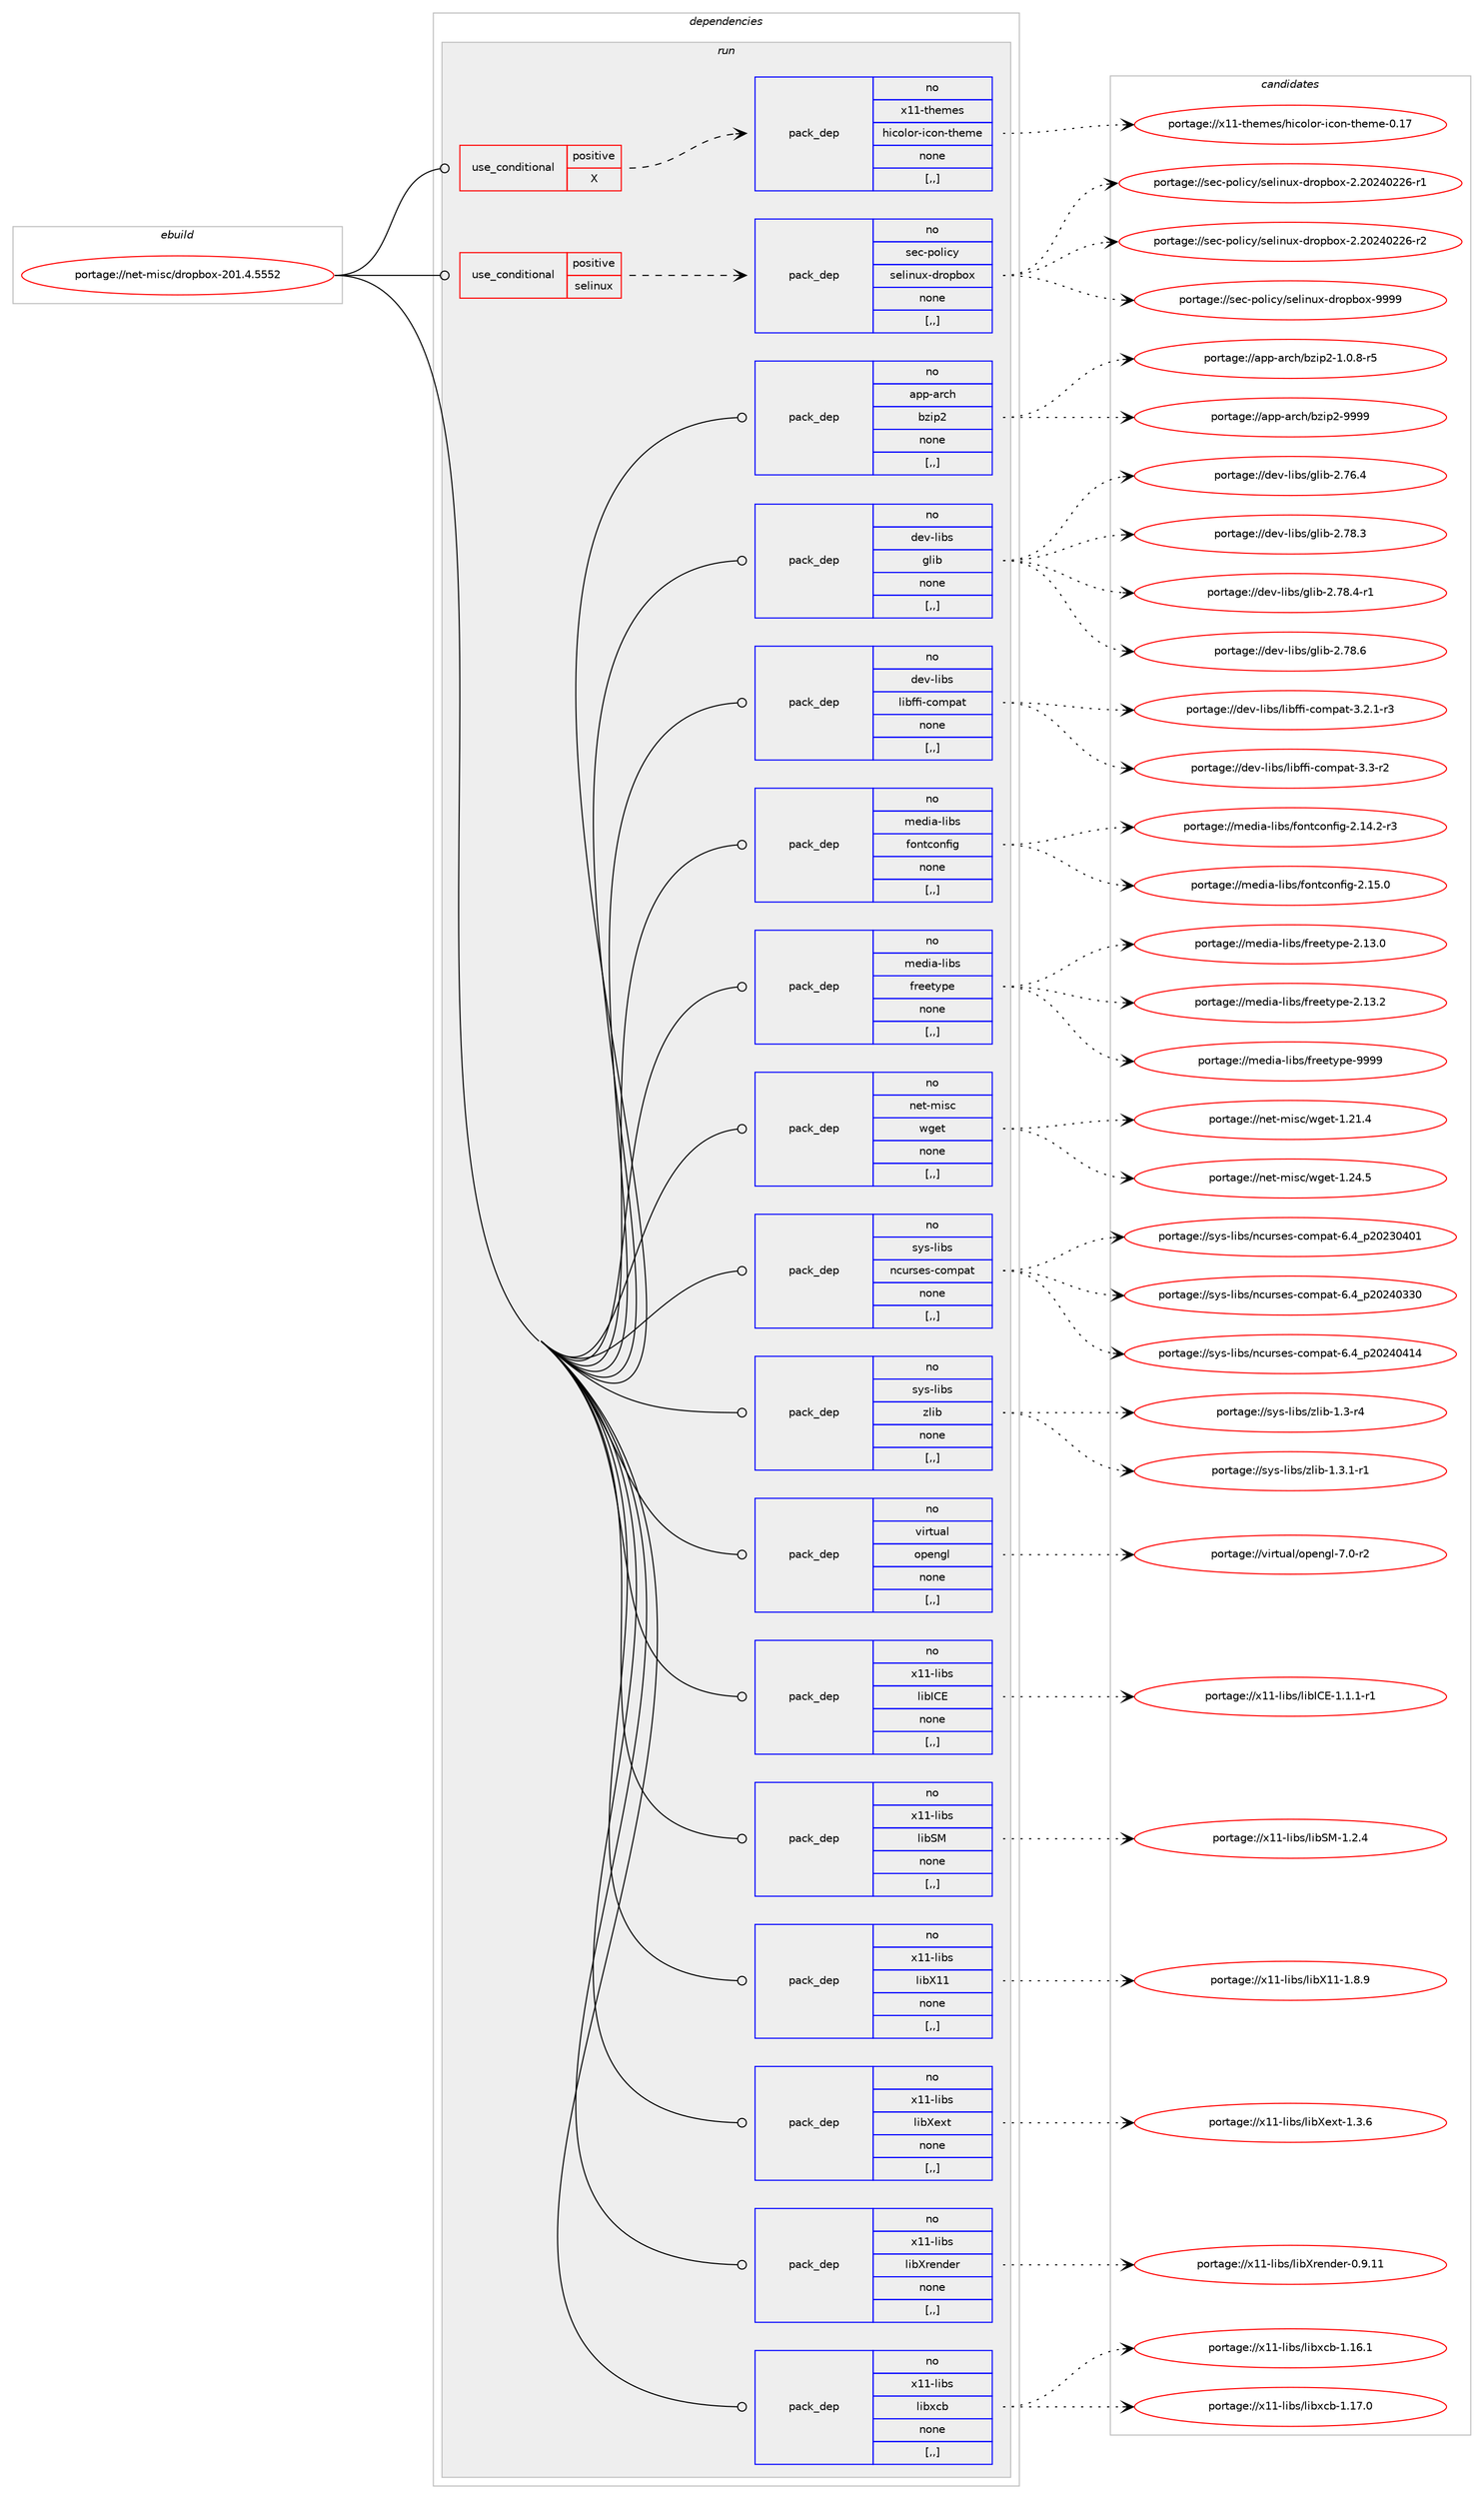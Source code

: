 digraph prolog {

# *************
# Graph options
# *************

newrank=true;
concentrate=true;
compound=true;
graph [rankdir=LR,fontname=Helvetica,fontsize=10,ranksep=1.5];#, ranksep=2.5, nodesep=0.2];
edge  [arrowhead=vee];
node  [fontname=Helvetica,fontsize=10];

# **********
# The ebuild
# **********

subgraph cluster_leftcol {
color=gray;
rank=same;
label=<<i>ebuild</i>>;
id [label="portage://net-misc/dropbox-201.4.5552", color=red, width=4, href="../net-misc/dropbox-201.4.5552.svg"];
}

# ****************
# The dependencies
# ****************

subgraph cluster_midcol {
color=gray;
label=<<i>dependencies</i>>;
subgraph cluster_compile {
fillcolor="#eeeeee";
style=filled;
label=<<i>compile</i>>;
}
subgraph cluster_compileandrun {
fillcolor="#eeeeee";
style=filled;
label=<<i>compile and run</i>>;
}
subgraph cluster_run {
fillcolor="#eeeeee";
style=filled;
label=<<i>run</i>>;
subgraph cond94516 {
dependency359980 [label=<<TABLE BORDER="0" CELLBORDER="1" CELLSPACING="0" CELLPADDING="4"><TR><TD ROWSPAN="3" CELLPADDING="10">use_conditional</TD></TR><TR><TD>positive</TD></TR><TR><TD>X</TD></TR></TABLE>>, shape=none, color=red];
subgraph pack262853 {
dependency359981 [label=<<TABLE BORDER="0" CELLBORDER="1" CELLSPACING="0" CELLPADDING="4" WIDTH="220"><TR><TD ROWSPAN="6" CELLPADDING="30">pack_dep</TD></TR><TR><TD WIDTH="110">no</TD></TR><TR><TD>x11-themes</TD></TR><TR><TD>hicolor-icon-theme</TD></TR><TR><TD>none</TD></TR><TR><TD>[,,]</TD></TR></TABLE>>, shape=none, color=blue];
}
dependency359980:e -> dependency359981:w [weight=20,style="dashed",arrowhead="vee"];
}
id:e -> dependency359980:w [weight=20,style="solid",arrowhead="odot"];
subgraph cond94517 {
dependency359982 [label=<<TABLE BORDER="0" CELLBORDER="1" CELLSPACING="0" CELLPADDING="4"><TR><TD ROWSPAN="3" CELLPADDING="10">use_conditional</TD></TR><TR><TD>positive</TD></TR><TR><TD>selinux</TD></TR></TABLE>>, shape=none, color=red];
subgraph pack262854 {
dependency359983 [label=<<TABLE BORDER="0" CELLBORDER="1" CELLSPACING="0" CELLPADDING="4" WIDTH="220"><TR><TD ROWSPAN="6" CELLPADDING="30">pack_dep</TD></TR><TR><TD WIDTH="110">no</TD></TR><TR><TD>sec-policy</TD></TR><TR><TD>selinux-dropbox</TD></TR><TR><TD>none</TD></TR><TR><TD>[,,]</TD></TR></TABLE>>, shape=none, color=blue];
}
dependency359982:e -> dependency359983:w [weight=20,style="dashed",arrowhead="vee"];
}
id:e -> dependency359982:w [weight=20,style="solid",arrowhead="odot"];
subgraph pack262855 {
dependency359984 [label=<<TABLE BORDER="0" CELLBORDER="1" CELLSPACING="0" CELLPADDING="4" WIDTH="220"><TR><TD ROWSPAN="6" CELLPADDING="30">pack_dep</TD></TR><TR><TD WIDTH="110">no</TD></TR><TR><TD>app-arch</TD></TR><TR><TD>bzip2</TD></TR><TR><TD>none</TD></TR><TR><TD>[,,]</TD></TR></TABLE>>, shape=none, color=blue];
}
id:e -> dependency359984:w [weight=20,style="solid",arrowhead="odot"];
subgraph pack262856 {
dependency359985 [label=<<TABLE BORDER="0" CELLBORDER="1" CELLSPACING="0" CELLPADDING="4" WIDTH="220"><TR><TD ROWSPAN="6" CELLPADDING="30">pack_dep</TD></TR><TR><TD WIDTH="110">no</TD></TR><TR><TD>dev-libs</TD></TR><TR><TD>glib</TD></TR><TR><TD>none</TD></TR><TR><TD>[,,]</TD></TR></TABLE>>, shape=none, color=blue];
}
id:e -> dependency359985:w [weight=20,style="solid",arrowhead="odot"];
subgraph pack262857 {
dependency359986 [label=<<TABLE BORDER="0" CELLBORDER="1" CELLSPACING="0" CELLPADDING="4" WIDTH="220"><TR><TD ROWSPAN="6" CELLPADDING="30">pack_dep</TD></TR><TR><TD WIDTH="110">no</TD></TR><TR><TD>dev-libs</TD></TR><TR><TD>libffi-compat</TD></TR><TR><TD>none</TD></TR><TR><TD>[,,]</TD></TR></TABLE>>, shape=none, color=blue];
}
id:e -> dependency359986:w [weight=20,style="solid",arrowhead="odot"];
subgraph pack262858 {
dependency359987 [label=<<TABLE BORDER="0" CELLBORDER="1" CELLSPACING="0" CELLPADDING="4" WIDTH="220"><TR><TD ROWSPAN="6" CELLPADDING="30">pack_dep</TD></TR><TR><TD WIDTH="110">no</TD></TR><TR><TD>media-libs</TD></TR><TR><TD>fontconfig</TD></TR><TR><TD>none</TD></TR><TR><TD>[,,]</TD></TR></TABLE>>, shape=none, color=blue];
}
id:e -> dependency359987:w [weight=20,style="solid",arrowhead="odot"];
subgraph pack262859 {
dependency359988 [label=<<TABLE BORDER="0" CELLBORDER="1" CELLSPACING="0" CELLPADDING="4" WIDTH="220"><TR><TD ROWSPAN="6" CELLPADDING="30">pack_dep</TD></TR><TR><TD WIDTH="110">no</TD></TR><TR><TD>media-libs</TD></TR><TR><TD>freetype</TD></TR><TR><TD>none</TD></TR><TR><TD>[,,]</TD></TR></TABLE>>, shape=none, color=blue];
}
id:e -> dependency359988:w [weight=20,style="solid",arrowhead="odot"];
subgraph pack262860 {
dependency359989 [label=<<TABLE BORDER="0" CELLBORDER="1" CELLSPACING="0" CELLPADDING="4" WIDTH="220"><TR><TD ROWSPAN="6" CELLPADDING="30">pack_dep</TD></TR><TR><TD WIDTH="110">no</TD></TR><TR><TD>net-misc</TD></TR><TR><TD>wget</TD></TR><TR><TD>none</TD></TR><TR><TD>[,,]</TD></TR></TABLE>>, shape=none, color=blue];
}
id:e -> dependency359989:w [weight=20,style="solid",arrowhead="odot"];
subgraph pack262861 {
dependency359990 [label=<<TABLE BORDER="0" CELLBORDER="1" CELLSPACING="0" CELLPADDING="4" WIDTH="220"><TR><TD ROWSPAN="6" CELLPADDING="30">pack_dep</TD></TR><TR><TD WIDTH="110">no</TD></TR><TR><TD>sys-libs</TD></TR><TR><TD>ncurses-compat</TD></TR><TR><TD>none</TD></TR><TR><TD>[,,]</TD></TR></TABLE>>, shape=none, color=blue];
}
id:e -> dependency359990:w [weight=20,style="solid",arrowhead="odot"];
subgraph pack262862 {
dependency359991 [label=<<TABLE BORDER="0" CELLBORDER="1" CELLSPACING="0" CELLPADDING="4" WIDTH="220"><TR><TD ROWSPAN="6" CELLPADDING="30">pack_dep</TD></TR><TR><TD WIDTH="110">no</TD></TR><TR><TD>sys-libs</TD></TR><TR><TD>zlib</TD></TR><TR><TD>none</TD></TR><TR><TD>[,,]</TD></TR></TABLE>>, shape=none, color=blue];
}
id:e -> dependency359991:w [weight=20,style="solid",arrowhead="odot"];
subgraph pack262863 {
dependency359992 [label=<<TABLE BORDER="0" CELLBORDER="1" CELLSPACING="0" CELLPADDING="4" WIDTH="220"><TR><TD ROWSPAN="6" CELLPADDING="30">pack_dep</TD></TR><TR><TD WIDTH="110">no</TD></TR><TR><TD>virtual</TD></TR><TR><TD>opengl</TD></TR><TR><TD>none</TD></TR><TR><TD>[,,]</TD></TR></TABLE>>, shape=none, color=blue];
}
id:e -> dependency359992:w [weight=20,style="solid",arrowhead="odot"];
subgraph pack262864 {
dependency359993 [label=<<TABLE BORDER="0" CELLBORDER="1" CELLSPACING="0" CELLPADDING="4" WIDTH="220"><TR><TD ROWSPAN="6" CELLPADDING="30">pack_dep</TD></TR><TR><TD WIDTH="110">no</TD></TR><TR><TD>x11-libs</TD></TR><TR><TD>libICE</TD></TR><TR><TD>none</TD></TR><TR><TD>[,,]</TD></TR></TABLE>>, shape=none, color=blue];
}
id:e -> dependency359993:w [weight=20,style="solid",arrowhead="odot"];
subgraph pack262865 {
dependency359994 [label=<<TABLE BORDER="0" CELLBORDER="1" CELLSPACING="0" CELLPADDING="4" WIDTH="220"><TR><TD ROWSPAN="6" CELLPADDING="30">pack_dep</TD></TR><TR><TD WIDTH="110">no</TD></TR><TR><TD>x11-libs</TD></TR><TR><TD>libSM</TD></TR><TR><TD>none</TD></TR><TR><TD>[,,]</TD></TR></TABLE>>, shape=none, color=blue];
}
id:e -> dependency359994:w [weight=20,style="solid",arrowhead="odot"];
subgraph pack262866 {
dependency359995 [label=<<TABLE BORDER="0" CELLBORDER="1" CELLSPACING="0" CELLPADDING="4" WIDTH="220"><TR><TD ROWSPAN="6" CELLPADDING="30">pack_dep</TD></TR><TR><TD WIDTH="110">no</TD></TR><TR><TD>x11-libs</TD></TR><TR><TD>libX11</TD></TR><TR><TD>none</TD></TR><TR><TD>[,,]</TD></TR></TABLE>>, shape=none, color=blue];
}
id:e -> dependency359995:w [weight=20,style="solid",arrowhead="odot"];
subgraph pack262867 {
dependency359996 [label=<<TABLE BORDER="0" CELLBORDER="1" CELLSPACING="0" CELLPADDING="4" WIDTH="220"><TR><TD ROWSPAN="6" CELLPADDING="30">pack_dep</TD></TR><TR><TD WIDTH="110">no</TD></TR><TR><TD>x11-libs</TD></TR><TR><TD>libXext</TD></TR><TR><TD>none</TD></TR><TR><TD>[,,]</TD></TR></TABLE>>, shape=none, color=blue];
}
id:e -> dependency359996:w [weight=20,style="solid",arrowhead="odot"];
subgraph pack262868 {
dependency359997 [label=<<TABLE BORDER="0" CELLBORDER="1" CELLSPACING="0" CELLPADDING="4" WIDTH="220"><TR><TD ROWSPAN="6" CELLPADDING="30">pack_dep</TD></TR><TR><TD WIDTH="110">no</TD></TR><TR><TD>x11-libs</TD></TR><TR><TD>libXrender</TD></TR><TR><TD>none</TD></TR><TR><TD>[,,]</TD></TR></TABLE>>, shape=none, color=blue];
}
id:e -> dependency359997:w [weight=20,style="solid",arrowhead="odot"];
subgraph pack262869 {
dependency359998 [label=<<TABLE BORDER="0" CELLBORDER="1" CELLSPACING="0" CELLPADDING="4" WIDTH="220"><TR><TD ROWSPAN="6" CELLPADDING="30">pack_dep</TD></TR><TR><TD WIDTH="110">no</TD></TR><TR><TD>x11-libs</TD></TR><TR><TD>libxcb</TD></TR><TR><TD>none</TD></TR><TR><TD>[,,]</TD></TR></TABLE>>, shape=none, color=blue];
}
id:e -> dependency359998:w [weight=20,style="solid",arrowhead="odot"];
}
}

# **************
# The candidates
# **************

subgraph cluster_choices {
rank=same;
color=gray;
label=<<i>candidates</i>>;

subgraph choice262853 {
color=black;
nodesep=1;
choice12049494511610410110910111547104105991111081111144510599111110451161041011091014548464955 [label="portage://x11-themes/hicolor-icon-theme-0.17", color=red, width=4,href="../x11-themes/hicolor-icon-theme-0.17.svg"];
dependency359981:e -> choice12049494511610410110910111547104105991111081111144510599111110451161041011091014548464955:w [style=dotted,weight="100"];
}
subgraph choice262854 {
color=black;
nodesep=1;
choice11510199451121111081059912147115101108105110117120451001141111129811112045504650485052485050544511449 [label="portage://sec-policy/selinux-dropbox-2.20240226-r1", color=red, width=4,href="../sec-policy/selinux-dropbox-2.20240226-r1.svg"];
choice11510199451121111081059912147115101108105110117120451001141111129811112045504650485052485050544511450 [label="portage://sec-policy/selinux-dropbox-2.20240226-r2", color=red, width=4,href="../sec-policy/selinux-dropbox-2.20240226-r2.svg"];
choice1151019945112111108105991214711510110810511011712045100114111112981111204557575757 [label="portage://sec-policy/selinux-dropbox-9999", color=red, width=4,href="../sec-policy/selinux-dropbox-9999.svg"];
dependency359983:e -> choice11510199451121111081059912147115101108105110117120451001141111129811112045504650485052485050544511449:w [style=dotted,weight="100"];
dependency359983:e -> choice11510199451121111081059912147115101108105110117120451001141111129811112045504650485052485050544511450:w [style=dotted,weight="100"];
dependency359983:e -> choice1151019945112111108105991214711510110810511011712045100114111112981111204557575757:w [style=dotted,weight="100"];
}
subgraph choice262855 {
color=black;
nodesep=1;
choice971121124597114991044798122105112504549464846564511453 [label="portage://app-arch/bzip2-1.0.8-r5", color=red, width=4,href="../app-arch/bzip2-1.0.8-r5.svg"];
choice971121124597114991044798122105112504557575757 [label="portage://app-arch/bzip2-9999", color=red, width=4,href="../app-arch/bzip2-9999.svg"];
dependency359984:e -> choice971121124597114991044798122105112504549464846564511453:w [style=dotted,weight="100"];
dependency359984:e -> choice971121124597114991044798122105112504557575757:w [style=dotted,weight="100"];
}
subgraph choice262856 {
color=black;
nodesep=1;
choice1001011184510810598115471031081059845504655544652 [label="portage://dev-libs/glib-2.76.4", color=red, width=4,href="../dev-libs/glib-2.76.4.svg"];
choice1001011184510810598115471031081059845504655564651 [label="portage://dev-libs/glib-2.78.3", color=red, width=4,href="../dev-libs/glib-2.78.3.svg"];
choice10010111845108105981154710310810598455046555646524511449 [label="portage://dev-libs/glib-2.78.4-r1", color=red, width=4,href="../dev-libs/glib-2.78.4-r1.svg"];
choice1001011184510810598115471031081059845504655564654 [label="portage://dev-libs/glib-2.78.6", color=red, width=4,href="../dev-libs/glib-2.78.6.svg"];
dependency359985:e -> choice1001011184510810598115471031081059845504655544652:w [style=dotted,weight="100"];
dependency359985:e -> choice1001011184510810598115471031081059845504655564651:w [style=dotted,weight="100"];
dependency359985:e -> choice10010111845108105981154710310810598455046555646524511449:w [style=dotted,weight="100"];
dependency359985:e -> choice1001011184510810598115471031081059845504655564654:w [style=dotted,weight="100"];
}
subgraph choice262857 {
color=black;
nodesep=1;
choice100101118451081059811547108105981021021054599111109112971164551465046494511451 [label="portage://dev-libs/libffi-compat-3.2.1-r3", color=red, width=4,href="../dev-libs/libffi-compat-3.2.1-r3.svg"];
choice10010111845108105981154710810598102102105459911110911297116455146514511450 [label="portage://dev-libs/libffi-compat-3.3-r2", color=red, width=4,href="../dev-libs/libffi-compat-3.3-r2.svg"];
dependency359986:e -> choice100101118451081059811547108105981021021054599111109112971164551465046494511451:w [style=dotted,weight="100"];
dependency359986:e -> choice10010111845108105981154710810598102102105459911110911297116455146514511450:w [style=dotted,weight="100"];
}
subgraph choice262858 {
color=black;
nodesep=1;
choice1091011001059745108105981154710211111011699111110102105103455046495246504511451 [label="portage://media-libs/fontconfig-2.14.2-r3", color=red, width=4,href="../media-libs/fontconfig-2.14.2-r3.svg"];
choice109101100105974510810598115471021111101169911111010210510345504649534648 [label="portage://media-libs/fontconfig-2.15.0", color=red, width=4,href="../media-libs/fontconfig-2.15.0.svg"];
dependency359987:e -> choice1091011001059745108105981154710211111011699111110102105103455046495246504511451:w [style=dotted,weight="100"];
dependency359987:e -> choice109101100105974510810598115471021111101169911111010210510345504649534648:w [style=dotted,weight="100"];
}
subgraph choice262859 {
color=black;
nodesep=1;
choice1091011001059745108105981154710211410110111612111210145504649514648 [label="portage://media-libs/freetype-2.13.0", color=red, width=4,href="../media-libs/freetype-2.13.0.svg"];
choice1091011001059745108105981154710211410110111612111210145504649514650 [label="portage://media-libs/freetype-2.13.2", color=red, width=4,href="../media-libs/freetype-2.13.2.svg"];
choice109101100105974510810598115471021141011011161211121014557575757 [label="portage://media-libs/freetype-9999", color=red, width=4,href="../media-libs/freetype-9999.svg"];
dependency359988:e -> choice1091011001059745108105981154710211410110111612111210145504649514648:w [style=dotted,weight="100"];
dependency359988:e -> choice1091011001059745108105981154710211410110111612111210145504649514650:w [style=dotted,weight="100"];
dependency359988:e -> choice109101100105974510810598115471021141011011161211121014557575757:w [style=dotted,weight="100"];
}
subgraph choice262860 {
color=black;
nodesep=1;
choice11010111645109105115994711910310111645494650494652 [label="portage://net-misc/wget-1.21.4", color=red, width=4,href="../net-misc/wget-1.21.4.svg"];
choice11010111645109105115994711910310111645494650524653 [label="portage://net-misc/wget-1.24.5", color=red, width=4,href="../net-misc/wget-1.24.5.svg"];
dependency359989:e -> choice11010111645109105115994711910310111645494650494652:w [style=dotted,weight="100"];
dependency359989:e -> choice11010111645109105115994711910310111645494650524653:w [style=dotted,weight="100"];
}
subgraph choice262861 {
color=black;
nodesep=1;
choice1151211154510810598115471109911711411510111545991111091129711645544652951125048505148524849 [label="portage://sys-libs/ncurses-compat-6.4_p20230401", color=red, width=4,href="../sys-libs/ncurses-compat-6.4_p20230401.svg"];
choice1151211154510810598115471109911711411510111545991111091129711645544652951125048505248515148 [label="portage://sys-libs/ncurses-compat-6.4_p20240330", color=red, width=4,href="../sys-libs/ncurses-compat-6.4_p20240330.svg"];
choice1151211154510810598115471109911711411510111545991111091129711645544652951125048505248524952 [label="portage://sys-libs/ncurses-compat-6.4_p20240414", color=red, width=4,href="../sys-libs/ncurses-compat-6.4_p20240414.svg"];
dependency359990:e -> choice1151211154510810598115471109911711411510111545991111091129711645544652951125048505148524849:w [style=dotted,weight="100"];
dependency359990:e -> choice1151211154510810598115471109911711411510111545991111091129711645544652951125048505248515148:w [style=dotted,weight="100"];
dependency359990:e -> choice1151211154510810598115471109911711411510111545991111091129711645544652951125048505248524952:w [style=dotted,weight="100"];
}
subgraph choice262862 {
color=black;
nodesep=1;
choice11512111545108105981154712210810598454946514511452 [label="portage://sys-libs/zlib-1.3-r4", color=red, width=4,href="../sys-libs/zlib-1.3-r4.svg"];
choice115121115451081059811547122108105984549465146494511449 [label="portage://sys-libs/zlib-1.3.1-r1", color=red, width=4,href="../sys-libs/zlib-1.3.1-r1.svg"];
dependency359991:e -> choice11512111545108105981154712210810598454946514511452:w [style=dotted,weight="100"];
dependency359991:e -> choice115121115451081059811547122108105984549465146494511449:w [style=dotted,weight="100"];
}
subgraph choice262863 {
color=black;
nodesep=1;
choice1181051141161179710847111112101110103108455546484511450 [label="portage://virtual/opengl-7.0-r2", color=red, width=4,href="../virtual/opengl-7.0-r2.svg"];
dependency359992:e -> choice1181051141161179710847111112101110103108455546484511450:w [style=dotted,weight="100"];
}
subgraph choice262864 {
color=black;
nodesep=1;
choice1204949451081059811547108105987367694549464946494511449 [label="portage://x11-libs/libICE-1.1.1-r1", color=red, width=4,href="../x11-libs/libICE-1.1.1-r1.svg"];
dependency359993:e -> choice1204949451081059811547108105987367694549464946494511449:w [style=dotted,weight="100"];
}
subgraph choice262865 {
color=black;
nodesep=1;
choice1204949451081059811547108105988377454946504652 [label="portage://x11-libs/libSM-1.2.4", color=red, width=4,href="../x11-libs/libSM-1.2.4.svg"];
dependency359994:e -> choice1204949451081059811547108105988377454946504652:w [style=dotted,weight="100"];
}
subgraph choice262866 {
color=black;
nodesep=1;
choice120494945108105981154710810598884949454946564657 [label="portage://x11-libs/libX11-1.8.9", color=red, width=4,href="../x11-libs/libX11-1.8.9.svg"];
dependency359995:e -> choice120494945108105981154710810598884949454946564657:w [style=dotted,weight="100"];
}
subgraph choice262867 {
color=black;
nodesep=1;
choice12049494510810598115471081059888101120116454946514654 [label="portage://x11-libs/libXext-1.3.6", color=red, width=4,href="../x11-libs/libXext-1.3.6.svg"];
dependency359996:e -> choice12049494510810598115471081059888101120116454946514654:w [style=dotted,weight="100"];
}
subgraph choice262868 {
color=black;
nodesep=1;
choice1204949451081059811547108105988811410111010010111445484657464949 [label="portage://x11-libs/libXrender-0.9.11", color=red, width=4,href="../x11-libs/libXrender-0.9.11.svg"];
dependency359997:e -> choice1204949451081059811547108105988811410111010010111445484657464949:w [style=dotted,weight="100"];
}
subgraph choice262869 {
color=black;
nodesep=1;
choice120494945108105981154710810598120999845494649544649 [label="portage://x11-libs/libxcb-1.16.1", color=red, width=4,href="../x11-libs/libxcb-1.16.1.svg"];
choice120494945108105981154710810598120999845494649554648 [label="portage://x11-libs/libxcb-1.17.0", color=red, width=4,href="../x11-libs/libxcb-1.17.0.svg"];
dependency359998:e -> choice120494945108105981154710810598120999845494649544649:w [style=dotted,weight="100"];
dependency359998:e -> choice120494945108105981154710810598120999845494649554648:w [style=dotted,weight="100"];
}
}

}
